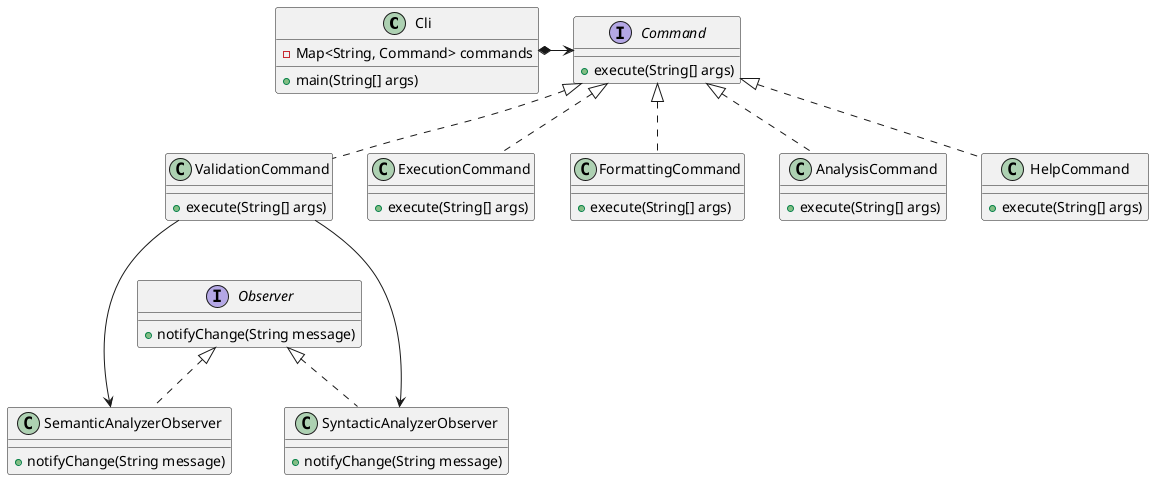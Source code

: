 @startuml
'https://plantuml.com/class-diagram

class Cli {
    - Map<String, Command> commands
    + main(String[] args)
}

interface Command {
    + execute(String[] args)
}

class ValidationCommand implements Command {
    + execute(String[] args)
}
class ExecutionCommand implements Command {
    + execute(String[] args)
}
class FormattingCommand implements Command {
    + execute(String[] args)
}
class AnalysisCommand implements Command {
    + execute(String[] args)
}
class HelpCommand implements Command {
    + execute(String[] args)
}

interface Observer {
    + notifyChange(String message)
}

class SemanticAnalyzerObserver implements Observer {
    + notifyChange(String message)
}

class SyntacticAnalyzerObserver implements Observer {
    + notifyChange(String message)
}

Cli *-> Command
ValidationCommand ---> SemanticAnalyzerObserver
ValidationCommand ---> SyntacticAnalyzerObserver

@enduml